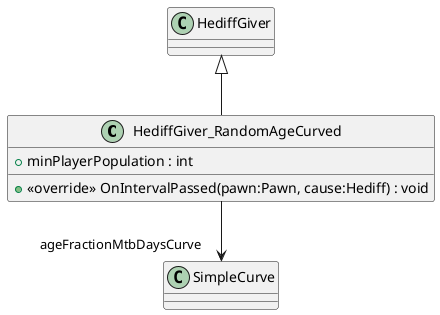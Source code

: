 @startuml
class HediffGiver_RandomAgeCurved {
    + minPlayerPopulation : int
    + <<override>> OnIntervalPassed(pawn:Pawn, cause:Hediff) : void
}
HediffGiver <|-- HediffGiver_RandomAgeCurved
HediffGiver_RandomAgeCurved --> "ageFractionMtbDaysCurve" SimpleCurve
@enduml

